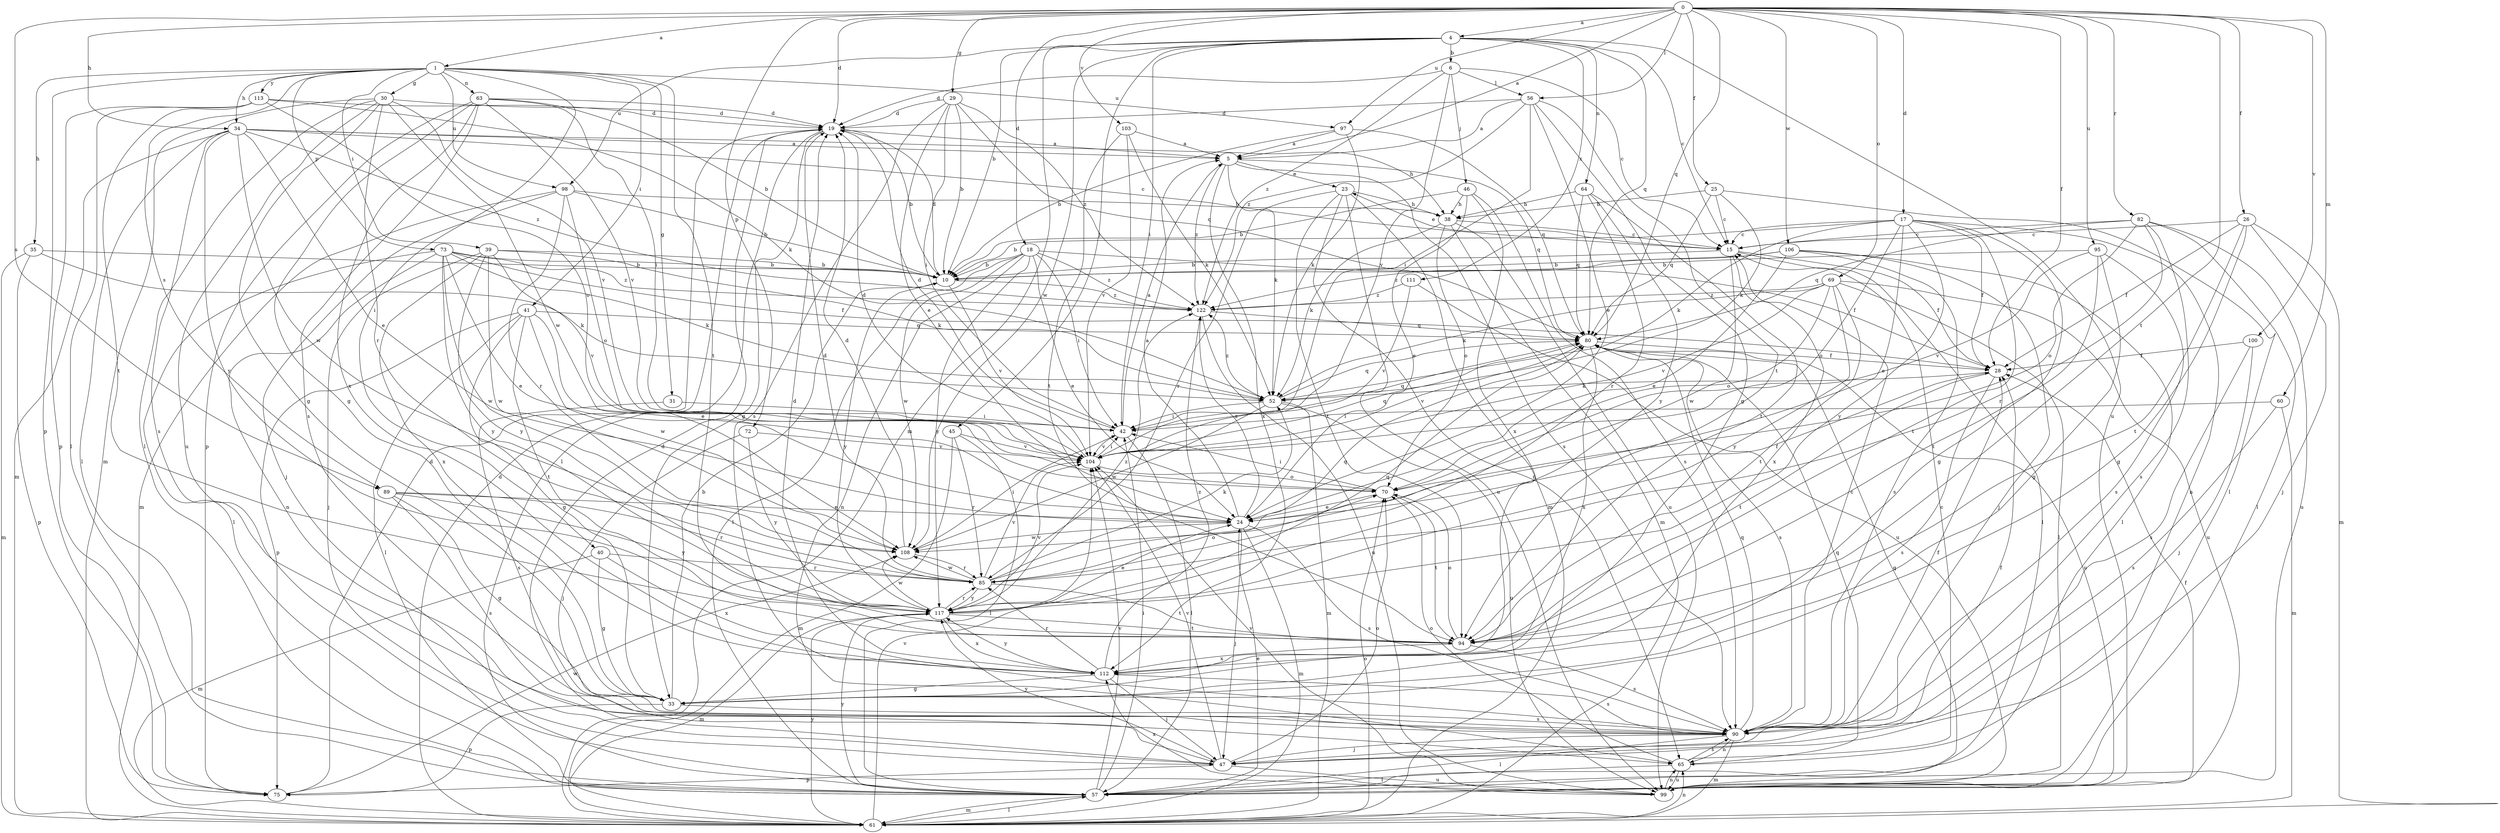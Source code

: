strict digraph  {
0;
1;
4;
5;
6;
10;
15;
17;
18;
19;
23;
24;
25;
26;
28;
29;
30;
31;
33;
34;
35;
38;
39;
40;
41;
42;
45;
46;
47;
52;
56;
57;
60;
61;
63;
64;
65;
69;
70;
72;
73;
75;
80;
82;
85;
89;
90;
94;
95;
97;
98;
99;
100;
103;
104;
106;
108;
111;
112;
113;
117;
122;
0 -> 1  [label=a];
0 -> 4  [label=a];
0 -> 5  [label=a];
0 -> 17  [label=d];
0 -> 18  [label=d];
0 -> 19  [label=d];
0 -> 25  [label=f];
0 -> 26  [label=f];
0 -> 28  [label=f];
0 -> 29  [label=g];
0 -> 34  [label=h];
0 -> 56  [label=l];
0 -> 60  [label=m];
0 -> 69  [label=o];
0 -> 72  [label=p];
0 -> 80  [label=q];
0 -> 82  [label=r];
0 -> 89  [label=s];
0 -> 94  [label=t];
0 -> 95  [label=u];
0 -> 97  [label=u];
0 -> 100  [label=v];
0 -> 103  [label=v];
0 -> 106  [label=w];
1 -> 30  [label=g];
1 -> 31  [label=g];
1 -> 34  [label=h];
1 -> 35  [label=h];
1 -> 39  [label=i];
1 -> 40  [label=i];
1 -> 41  [label=i];
1 -> 63  [label=n];
1 -> 73  [label=p];
1 -> 75  [label=p];
1 -> 89  [label=s];
1 -> 94  [label=t];
1 -> 97  [label=u];
1 -> 98  [label=u];
1 -> 113  [label=y];
4 -> 6  [label=b];
4 -> 10  [label=b];
4 -> 15  [label=c];
4 -> 42  [label=i];
4 -> 45  [label=j];
4 -> 61  [label=m];
4 -> 64  [label=n];
4 -> 80  [label=q];
4 -> 98  [label=u];
4 -> 99  [label=u];
4 -> 108  [label=w];
4 -> 111  [label=x];
5 -> 23  [label=e];
5 -> 52  [label=k];
5 -> 80  [label=q];
5 -> 90  [label=s];
5 -> 112  [label=x];
5 -> 122  [label=z];
6 -> 15  [label=c];
6 -> 19  [label=d];
6 -> 46  [label=j];
6 -> 56  [label=l];
6 -> 104  [label=v];
6 -> 122  [label=z];
10 -> 19  [label=d];
10 -> 104  [label=v];
10 -> 117  [label=y];
10 -> 122  [label=z];
15 -> 10  [label=b];
15 -> 23  [label=e];
15 -> 28  [label=f];
15 -> 57  [label=l];
15 -> 108  [label=w];
15 -> 112  [label=x];
17 -> 10  [label=b];
17 -> 15  [label=c];
17 -> 24  [label=e];
17 -> 28  [label=f];
17 -> 33  [label=g];
17 -> 52  [label=k];
17 -> 65  [label=n];
17 -> 70  [label=o];
17 -> 94  [label=t];
17 -> 117  [label=y];
18 -> 10  [label=b];
18 -> 24  [label=e];
18 -> 28  [label=f];
18 -> 42  [label=i];
18 -> 57  [label=l];
18 -> 65  [label=n];
18 -> 108  [label=w];
18 -> 117  [label=y];
18 -> 122  [label=z];
19 -> 5  [label=a];
19 -> 10  [label=b];
19 -> 33  [label=g];
19 -> 57  [label=l];
23 -> 38  [label=h];
23 -> 61  [label=m];
23 -> 65  [label=n];
23 -> 85  [label=r];
23 -> 94  [label=t];
23 -> 99  [label=u];
24 -> 5  [label=a];
24 -> 28  [label=f];
24 -> 47  [label=j];
24 -> 61  [label=m];
24 -> 90  [label=s];
24 -> 108  [label=w];
24 -> 122  [label=z];
25 -> 15  [label=c];
25 -> 38  [label=h];
25 -> 52  [label=k];
25 -> 57  [label=l];
25 -> 80  [label=q];
26 -> 15  [label=c];
26 -> 28  [label=f];
26 -> 33  [label=g];
26 -> 47  [label=j];
26 -> 61  [label=m];
26 -> 94  [label=t];
28 -> 52  [label=k];
28 -> 90  [label=s];
28 -> 94  [label=t];
29 -> 10  [label=b];
29 -> 19  [label=d];
29 -> 24  [label=e];
29 -> 42  [label=i];
29 -> 80  [label=q];
29 -> 90  [label=s];
29 -> 122  [label=z];
30 -> 19  [label=d];
30 -> 33  [label=g];
30 -> 57  [label=l];
30 -> 61  [label=m];
30 -> 85  [label=r];
30 -> 99  [label=u];
30 -> 104  [label=v];
30 -> 108  [label=w];
31 -> 42  [label=i];
31 -> 90  [label=s];
33 -> 10  [label=b];
33 -> 75  [label=p];
33 -> 90  [label=s];
34 -> 5  [label=a];
34 -> 15  [label=c];
34 -> 24  [label=e];
34 -> 38  [label=h];
34 -> 57  [label=l];
34 -> 61  [label=m];
34 -> 90  [label=s];
34 -> 108  [label=w];
34 -> 117  [label=y];
34 -> 122  [label=z];
35 -> 10  [label=b];
35 -> 52  [label=k];
35 -> 61  [label=m];
35 -> 75  [label=p];
38 -> 15  [label=c];
38 -> 52  [label=k];
38 -> 61  [label=m];
38 -> 70  [label=o];
38 -> 99  [label=u];
39 -> 10  [label=b];
39 -> 47  [label=j];
39 -> 52  [label=k];
39 -> 104  [label=v];
39 -> 108  [label=w];
39 -> 112  [label=x];
39 -> 117  [label=y];
40 -> 33  [label=g];
40 -> 61  [label=m];
40 -> 85  [label=r];
40 -> 112  [label=x];
41 -> 24  [label=e];
41 -> 33  [label=g];
41 -> 57  [label=l];
41 -> 75  [label=p];
41 -> 80  [label=q];
41 -> 94  [label=t];
41 -> 108  [label=w];
42 -> 5  [label=a];
42 -> 19  [label=d];
42 -> 57  [label=l];
42 -> 80  [label=q];
42 -> 104  [label=v];
45 -> 57  [label=l];
45 -> 61  [label=m];
45 -> 85  [label=r];
45 -> 104  [label=v];
46 -> 10  [label=b];
46 -> 24  [label=e];
46 -> 38  [label=h];
46 -> 90  [label=s];
46 -> 112  [label=x];
47 -> 19  [label=d];
47 -> 28  [label=f];
47 -> 70  [label=o];
47 -> 75  [label=p];
47 -> 99  [label=u];
47 -> 104  [label=v];
47 -> 117  [label=y];
52 -> 42  [label=i];
52 -> 61  [label=m];
52 -> 80  [label=q];
52 -> 99  [label=u];
52 -> 108  [label=w];
52 -> 122  [label=z];
56 -> 5  [label=a];
56 -> 19  [label=d];
56 -> 24  [label=e];
56 -> 33  [label=g];
56 -> 42  [label=i];
56 -> 94  [label=t];
56 -> 122  [label=z];
57 -> 24  [label=e];
57 -> 42  [label=i];
57 -> 61  [label=m];
57 -> 80  [label=q];
57 -> 104  [label=v];
57 -> 117  [label=y];
60 -> 42  [label=i];
60 -> 61  [label=m];
60 -> 90  [label=s];
61 -> 19  [label=d];
61 -> 57  [label=l];
61 -> 65  [label=n];
61 -> 70  [label=o];
61 -> 104  [label=v];
61 -> 117  [label=y];
63 -> 10  [label=b];
63 -> 19  [label=d];
63 -> 33  [label=g];
63 -> 42  [label=i];
63 -> 75  [label=p];
63 -> 90  [label=s];
63 -> 104  [label=v];
63 -> 112  [label=x];
64 -> 38  [label=h];
64 -> 80  [label=q];
64 -> 85  [label=r];
64 -> 94  [label=t];
64 -> 117  [label=y];
65 -> 15  [label=c];
65 -> 57  [label=l];
65 -> 70  [label=o];
65 -> 80  [label=q];
65 -> 90  [label=s];
65 -> 99  [label=u];
69 -> 52  [label=k];
69 -> 57  [label=l];
69 -> 70  [label=o];
69 -> 94  [label=t];
69 -> 99  [label=u];
69 -> 104  [label=v];
69 -> 117  [label=y];
69 -> 122  [label=z];
70 -> 24  [label=e];
70 -> 42  [label=i];
70 -> 94  [label=t];
72 -> 47  [label=j];
72 -> 104  [label=v];
72 -> 117  [label=y];
73 -> 10  [label=b];
73 -> 24  [label=e];
73 -> 28  [label=f];
73 -> 52  [label=k];
73 -> 57  [label=l];
73 -> 65  [label=n];
73 -> 108  [label=w];
73 -> 117  [label=y];
73 -> 122  [label=z];
75 -> 19  [label=d];
75 -> 108  [label=w];
80 -> 28  [label=f];
80 -> 90  [label=s];
80 -> 99  [label=u];
80 -> 104  [label=v];
80 -> 112  [label=x];
82 -> 15  [label=c];
82 -> 57  [label=l];
82 -> 70  [label=o];
82 -> 80  [label=q];
82 -> 85  [label=r];
82 -> 90  [label=s];
82 -> 99  [label=u];
85 -> 19  [label=d];
85 -> 52  [label=k];
85 -> 70  [label=o];
85 -> 80  [label=q];
85 -> 94  [label=t];
85 -> 104  [label=v];
85 -> 108  [label=w];
85 -> 117  [label=y];
89 -> 24  [label=e];
89 -> 33  [label=g];
89 -> 85  [label=r];
89 -> 90  [label=s];
89 -> 117  [label=y];
90 -> 15  [label=c];
90 -> 28  [label=f];
90 -> 47  [label=j];
90 -> 57  [label=l];
90 -> 61  [label=m];
90 -> 65  [label=n];
90 -> 80  [label=q];
94 -> 70  [label=o];
94 -> 90  [label=s];
94 -> 112  [label=x];
95 -> 10  [label=b];
95 -> 33  [label=g];
95 -> 90  [label=s];
95 -> 94  [label=t];
95 -> 104  [label=v];
97 -> 5  [label=a];
97 -> 10  [label=b];
97 -> 52  [label=k];
97 -> 80  [label=q];
98 -> 10  [label=b];
98 -> 38  [label=h];
98 -> 47  [label=j];
98 -> 61  [label=m];
98 -> 70  [label=o];
98 -> 85  [label=r];
99 -> 28  [label=f];
99 -> 65  [label=n];
99 -> 104  [label=v];
99 -> 112  [label=x];
100 -> 28  [label=f];
100 -> 47  [label=j];
100 -> 90  [label=s];
103 -> 5  [label=a];
103 -> 52  [label=k];
103 -> 94  [label=t];
103 -> 104  [label=v];
104 -> 19  [label=d];
104 -> 42  [label=i];
104 -> 70  [label=o];
104 -> 80  [label=q];
106 -> 10  [label=b];
106 -> 24  [label=e];
106 -> 47  [label=j];
106 -> 57  [label=l];
106 -> 90  [label=s];
106 -> 122  [label=z];
108 -> 19  [label=d];
108 -> 42  [label=i];
108 -> 85  [label=r];
111 -> 99  [label=u];
111 -> 104  [label=v];
111 -> 122  [label=z];
112 -> 19  [label=d];
112 -> 33  [label=g];
112 -> 47  [label=j];
112 -> 85  [label=r];
112 -> 90  [label=s];
112 -> 117  [label=y];
112 -> 122  [label=z];
113 -> 19  [label=d];
113 -> 52  [label=k];
113 -> 57  [label=l];
113 -> 70  [label=o];
113 -> 75  [label=p];
113 -> 94  [label=t];
117 -> 24  [label=e];
117 -> 61  [label=m];
117 -> 80  [label=q];
117 -> 85  [label=r];
117 -> 94  [label=t];
117 -> 104  [label=v];
117 -> 108  [label=w];
117 -> 112  [label=x];
117 -> 122  [label=z];
122 -> 80  [label=q];
122 -> 99  [label=u];
}
